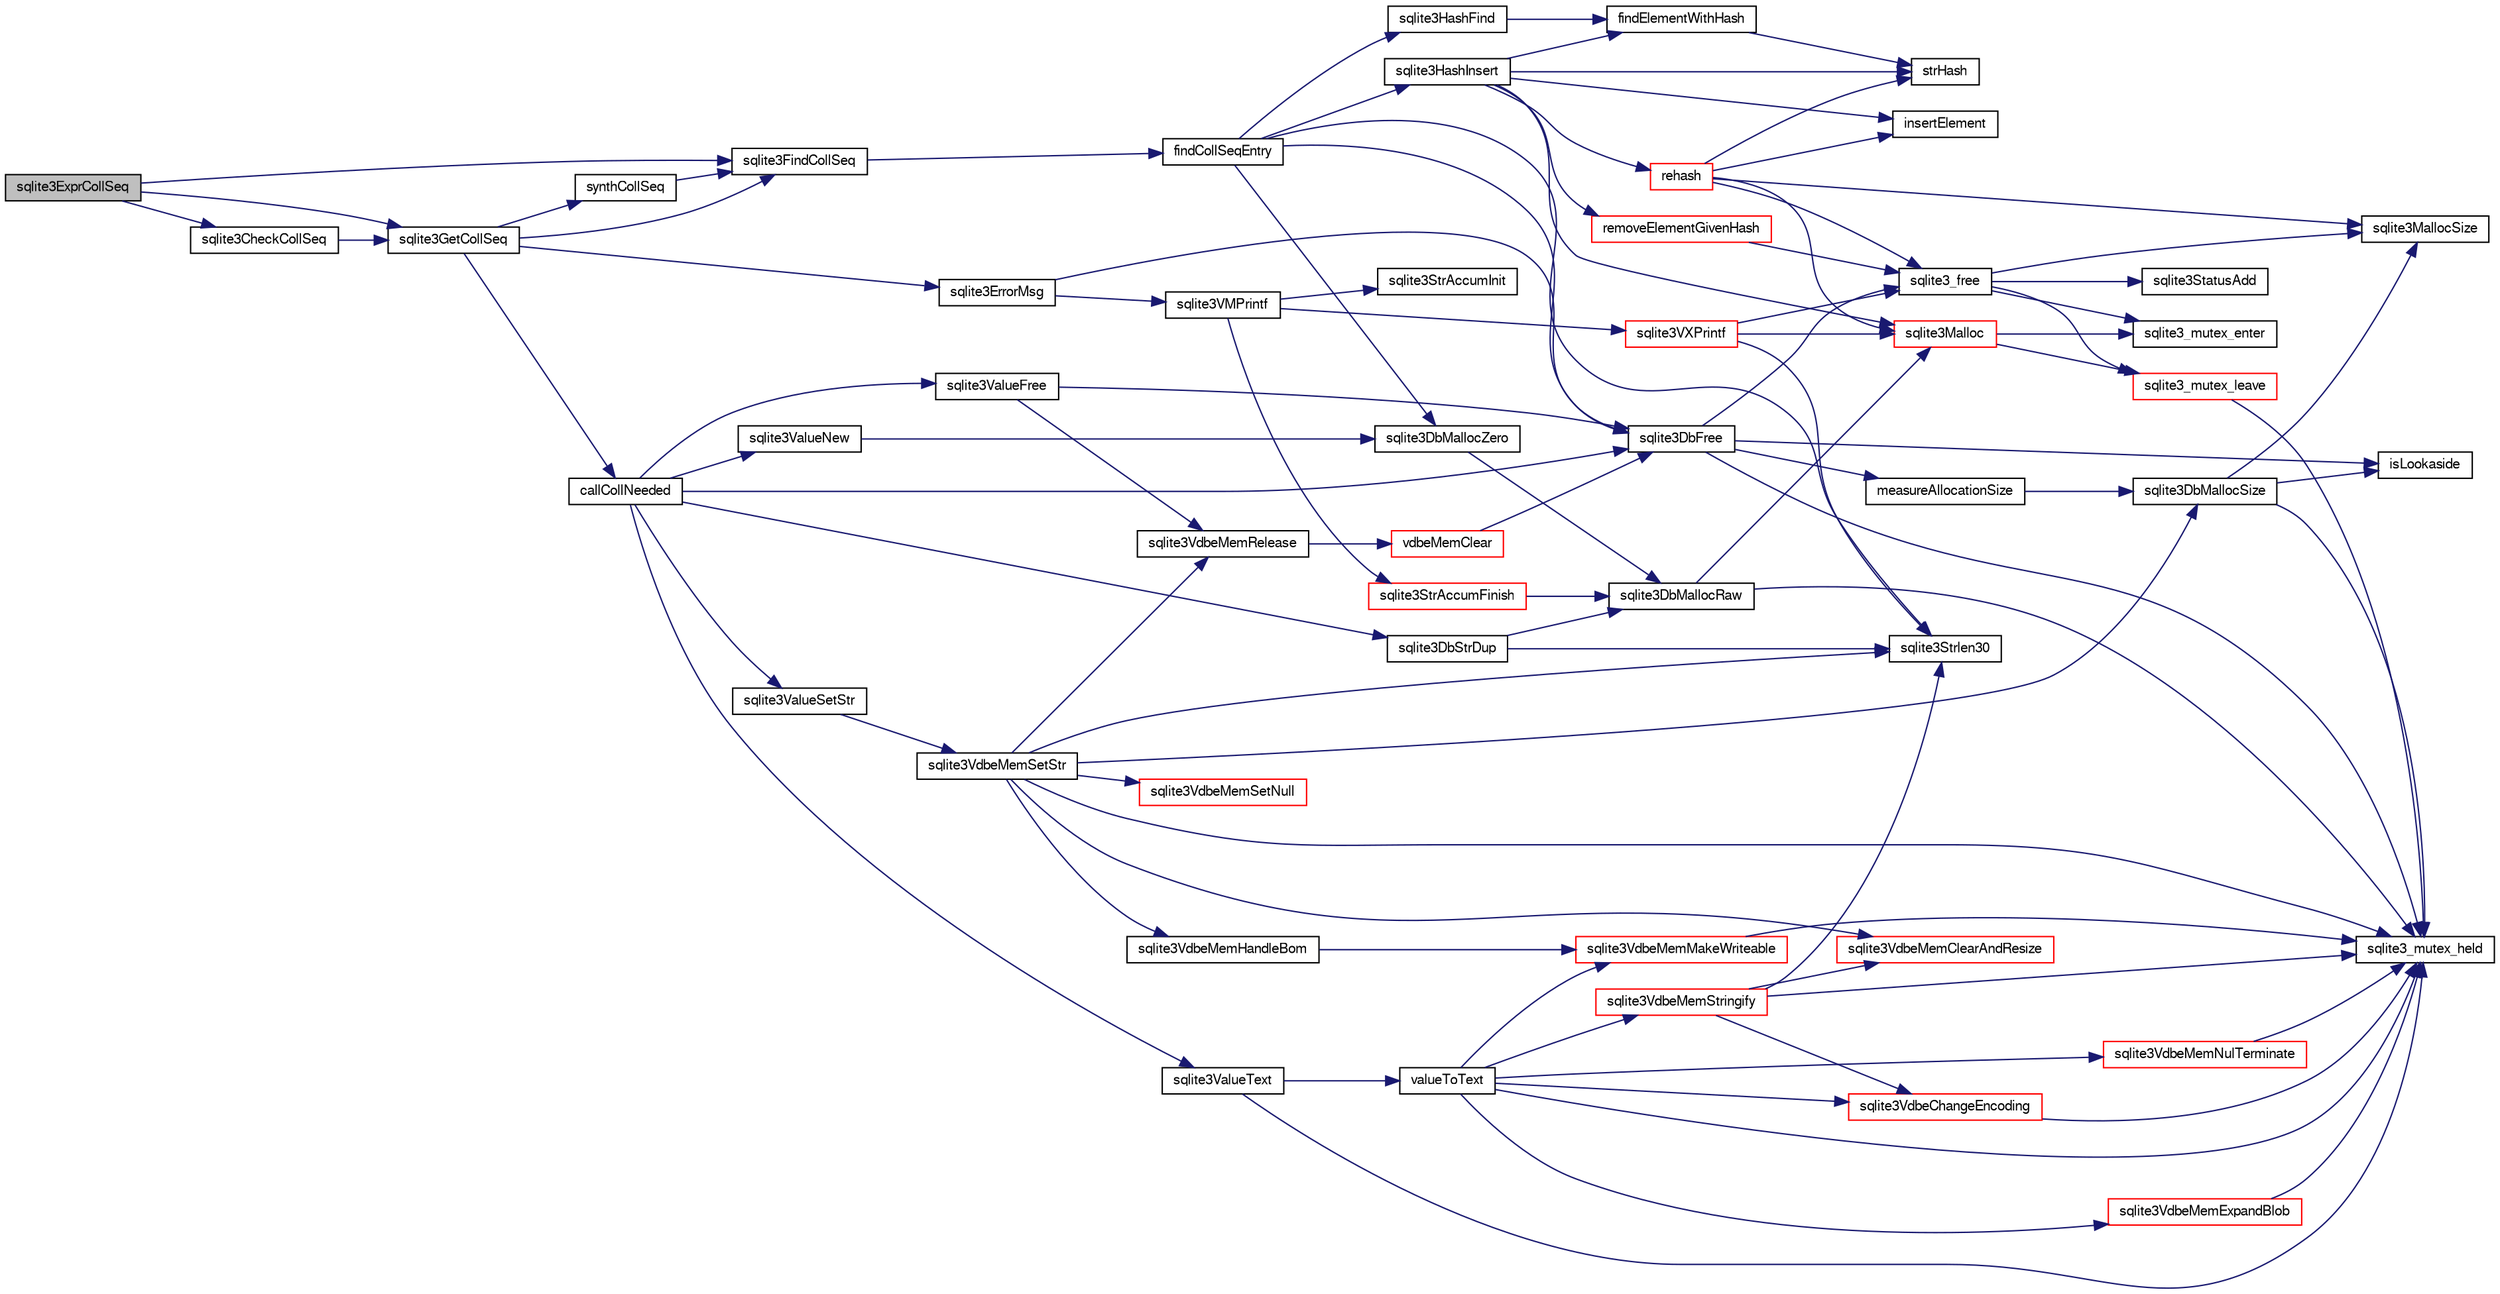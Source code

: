 digraph "sqlite3ExprCollSeq"
{
  edge [fontname="FreeSans",fontsize="10",labelfontname="FreeSans",labelfontsize="10"];
  node [fontname="FreeSans",fontsize="10",shape=record];
  rankdir="LR";
  Node527980 [label="sqlite3ExprCollSeq",height=0.2,width=0.4,color="black", fillcolor="grey75", style="filled", fontcolor="black"];
  Node527980 -> Node527981 [color="midnightblue",fontsize="10",style="solid",fontname="FreeSans"];
  Node527981 [label="sqlite3GetCollSeq",height=0.2,width=0.4,color="black", fillcolor="white", style="filled",URL="$sqlite3_8c.html#a4ed2e10e20f9616894d068c6c73c3134"];
  Node527981 -> Node527982 [color="midnightblue",fontsize="10",style="solid",fontname="FreeSans"];
  Node527982 [label="sqlite3FindCollSeq",height=0.2,width=0.4,color="black", fillcolor="white", style="filled",URL="$sqlite3_8c.html#ac4f91d39f24a6435de12698fdb16bc14"];
  Node527982 -> Node527983 [color="midnightblue",fontsize="10",style="solid",fontname="FreeSans"];
  Node527983 [label="findCollSeqEntry",height=0.2,width=0.4,color="black", fillcolor="white", style="filled",URL="$sqlite3_8c.html#aaf9ae07c81dca508e137b5880e94aa98"];
  Node527983 -> Node527984 [color="midnightblue",fontsize="10",style="solid",fontname="FreeSans"];
  Node527984 [label="sqlite3HashFind",height=0.2,width=0.4,color="black", fillcolor="white", style="filled",URL="$sqlite3_8c.html#a8ca124229470a66b4c9c141ded48e2aa"];
  Node527984 -> Node527985 [color="midnightblue",fontsize="10",style="solid",fontname="FreeSans"];
  Node527985 [label="findElementWithHash",height=0.2,width=0.4,color="black", fillcolor="white", style="filled",URL="$sqlite3_8c.html#a75c0f574fa5d51702434c6e980d57d7f"];
  Node527985 -> Node527986 [color="midnightblue",fontsize="10",style="solid",fontname="FreeSans"];
  Node527986 [label="strHash",height=0.2,width=0.4,color="black", fillcolor="white", style="filled",URL="$sqlite3_8c.html#ad7193605dadc27cf291d54e15bdd011d"];
  Node527983 -> Node527987 [color="midnightblue",fontsize="10",style="solid",fontname="FreeSans"];
  Node527987 [label="sqlite3Strlen30",height=0.2,width=0.4,color="black", fillcolor="white", style="filled",URL="$sqlite3_8c.html#a3dcd80ba41f1a308193dee74857b62a7"];
  Node527983 -> Node527988 [color="midnightblue",fontsize="10",style="solid",fontname="FreeSans"];
  Node527988 [label="sqlite3DbMallocZero",height=0.2,width=0.4,color="black", fillcolor="white", style="filled",URL="$sqlite3_8c.html#a49cfebac9d6067a03442c92af73f33e4"];
  Node527988 -> Node527989 [color="midnightblue",fontsize="10",style="solid",fontname="FreeSans"];
  Node527989 [label="sqlite3DbMallocRaw",height=0.2,width=0.4,color="black", fillcolor="white", style="filled",URL="$sqlite3_8c.html#abbe8be0cf7175e11ddc3e2218fad924e"];
  Node527989 -> Node527990 [color="midnightblue",fontsize="10",style="solid",fontname="FreeSans"];
  Node527990 [label="sqlite3_mutex_held",height=0.2,width=0.4,color="black", fillcolor="white", style="filled",URL="$sqlite3_8c.html#acf77da68932b6bc163c5e68547ecc3e7"];
  Node527989 -> Node527991 [color="midnightblue",fontsize="10",style="solid",fontname="FreeSans"];
  Node527991 [label="sqlite3Malloc",height=0.2,width=0.4,color="red", fillcolor="white", style="filled",URL="$sqlite3_8c.html#a361a2eaa846b1885f123abe46f5d8b2b"];
  Node527991 -> Node527992 [color="midnightblue",fontsize="10",style="solid",fontname="FreeSans"];
  Node527992 [label="sqlite3_mutex_enter",height=0.2,width=0.4,color="black", fillcolor="white", style="filled",URL="$sqlite3_8c.html#a1c12cde690bd89f104de5cbad12a6bf5"];
  Node527991 -> Node527997 [color="midnightblue",fontsize="10",style="solid",fontname="FreeSans"];
  Node527997 [label="sqlite3_mutex_leave",height=0.2,width=0.4,color="red", fillcolor="white", style="filled",URL="$sqlite3_8c.html#a5838d235601dbd3c1fa993555c6bcc93"];
  Node527997 -> Node527990 [color="midnightblue",fontsize="10",style="solid",fontname="FreeSans"];
  Node527983 -> Node528001 [color="midnightblue",fontsize="10",style="solid",fontname="FreeSans"];
  Node528001 [label="sqlite3HashInsert",height=0.2,width=0.4,color="black", fillcolor="white", style="filled",URL="$sqlite3_8c.html#aebbc6c13b3c139d5f3463938f441da3d"];
  Node528001 -> Node527985 [color="midnightblue",fontsize="10",style="solid",fontname="FreeSans"];
  Node528001 -> Node528002 [color="midnightblue",fontsize="10",style="solid",fontname="FreeSans"];
  Node528002 [label="removeElementGivenHash",height=0.2,width=0.4,color="red", fillcolor="white", style="filled",URL="$sqlite3_8c.html#a97ff4ac3846af0f8caf5426adfa2808a"];
  Node528002 -> Node528003 [color="midnightblue",fontsize="10",style="solid",fontname="FreeSans"];
  Node528003 [label="sqlite3_free",height=0.2,width=0.4,color="black", fillcolor="white", style="filled",URL="$sqlite3_8c.html#a6552349e36a8a691af5487999ab09519"];
  Node528003 -> Node527992 [color="midnightblue",fontsize="10",style="solid",fontname="FreeSans"];
  Node528003 -> Node528000 [color="midnightblue",fontsize="10",style="solid",fontname="FreeSans"];
  Node528000 [label="sqlite3StatusAdd",height=0.2,width=0.4,color="black", fillcolor="white", style="filled",URL="$sqlite3_8c.html#afa029f93586aeab4cc85360905dae9cd"];
  Node528003 -> Node527999 [color="midnightblue",fontsize="10",style="solid",fontname="FreeSans"];
  Node527999 [label="sqlite3MallocSize",height=0.2,width=0.4,color="black", fillcolor="white", style="filled",URL="$sqlite3_8c.html#acf5d2a5f35270bafb050bd2def576955"];
  Node528003 -> Node527997 [color="midnightblue",fontsize="10",style="solid",fontname="FreeSans"];
  Node528001 -> Node527991 [color="midnightblue",fontsize="10",style="solid",fontname="FreeSans"];
  Node528001 -> Node528005 [color="midnightblue",fontsize="10",style="solid",fontname="FreeSans"];
  Node528005 [label="rehash",height=0.2,width=0.4,color="red", fillcolor="white", style="filled",URL="$sqlite3_8c.html#a4851529638f6c7af16239ee6e2dcc628"];
  Node528005 -> Node527991 [color="midnightblue",fontsize="10",style="solid",fontname="FreeSans"];
  Node528005 -> Node528003 [color="midnightblue",fontsize="10",style="solid",fontname="FreeSans"];
  Node528005 -> Node527999 [color="midnightblue",fontsize="10",style="solid",fontname="FreeSans"];
  Node528005 -> Node527986 [color="midnightblue",fontsize="10",style="solid",fontname="FreeSans"];
  Node528005 -> Node528273 [color="midnightblue",fontsize="10",style="solid",fontname="FreeSans"];
  Node528273 [label="insertElement",height=0.2,width=0.4,color="black", fillcolor="white", style="filled",URL="$sqlite3_8c.html#a011f717fc5c46f03d78bf81b6714e0ee"];
  Node528001 -> Node527986 [color="midnightblue",fontsize="10",style="solid",fontname="FreeSans"];
  Node528001 -> Node528273 [color="midnightblue",fontsize="10",style="solid",fontname="FreeSans"];
  Node527983 -> Node528018 [color="midnightblue",fontsize="10",style="solid",fontname="FreeSans"];
  Node528018 [label="sqlite3DbFree",height=0.2,width=0.4,color="black", fillcolor="white", style="filled",URL="$sqlite3_8c.html#ac70ab821a6607b4a1b909582dc37a069"];
  Node528018 -> Node527990 [color="midnightblue",fontsize="10",style="solid",fontname="FreeSans"];
  Node528018 -> Node528019 [color="midnightblue",fontsize="10",style="solid",fontname="FreeSans"];
  Node528019 [label="measureAllocationSize",height=0.2,width=0.4,color="black", fillcolor="white", style="filled",URL="$sqlite3_8c.html#a45731e644a22fdb756e2b6337224217a"];
  Node528019 -> Node528020 [color="midnightblue",fontsize="10",style="solid",fontname="FreeSans"];
  Node528020 [label="sqlite3DbMallocSize",height=0.2,width=0.4,color="black", fillcolor="white", style="filled",URL="$sqlite3_8c.html#aa397e5a8a03495203a0767abf0a71f86"];
  Node528020 -> Node527999 [color="midnightblue",fontsize="10",style="solid",fontname="FreeSans"];
  Node528020 -> Node527990 [color="midnightblue",fontsize="10",style="solid",fontname="FreeSans"];
  Node528020 -> Node528021 [color="midnightblue",fontsize="10",style="solid",fontname="FreeSans"];
  Node528021 [label="isLookaside",height=0.2,width=0.4,color="black", fillcolor="white", style="filled",URL="$sqlite3_8c.html#a770fa05ff9717b75e16f4d968a77b897"];
  Node528018 -> Node528021 [color="midnightblue",fontsize="10",style="solid",fontname="FreeSans"];
  Node528018 -> Node528003 [color="midnightblue",fontsize="10",style="solid",fontname="FreeSans"];
  Node527981 -> Node528274 [color="midnightblue",fontsize="10",style="solid",fontname="FreeSans"];
  Node528274 [label="callCollNeeded",height=0.2,width=0.4,color="black", fillcolor="white", style="filled",URL="$sqlite3_8c.html#a4b69d70c8956d161ab4ec05d87ae1054"];
  Node528274 -> Node528275 [color="midnightblue",fontsize="10",style="solid",fontname="FreeSans"];
  Node528275 [label="sqlite3DbStrDup",height=0.2,width=0.4,color="black", fillcolor="white", style="filled",URL="$sqlite3_8c.html#a0ec4772ee6de7316ecd1e6cabb1beeef"];
  Node528275 -> Node527987 [color="midnightblue",fontsize="10",style="solid",fontname="FreeSans"];
  Node528275 -> Node527989 [color="midnightblue",fontsize="10",style="solid",fontname="FreeSans"];
  Node528274 -> Node528018 [color="midnightblue",fontsize="10",style="solid",fontname="FreeSans"];
  Node528274 -> Node528276 [color="midnightblue",fontsize="10",style="solid",fontname="FreeSans"];
  Node528276 [label="sqlite3ValueNew",height=0.2,width=0.4,color="black", fillcolor="white", style="filled",URL="$sqlite3_8c.html#ad40a378778daff2d574bec905e35828b"];
  Node528276 -> Node527988 [color="midnightblue",fontsize="10",style="solid",fontname="FreeSans"];
  Node528274 -> Node528277 [color="midnightblue",fontsize="10",style="solid",fontname="FreeSans"];
  Node528277 [label="sqlite3ValueSetStr",height=0.2,width=0.4,color="black", fillcolor="white", style="filled",URL="$sqlite3_8c.html#a1fd40749f47941ee97ff6d798e2bc67e"];
  Node528277 -> Node528110 [color="midnightblue",fontsize="10",style="solid",fontname="FreeSans"];
  Node528110 [label="sqlite3VdbeMemSetStr",height=0.2,width=0.4,color="black", fillcolor="white", style="filled",URL="$sqlite3_8c.html#a9697bec7c3b512483638ea3646191d7d"];
  Node528110 -> Node527990 [color="midnightblue",fontsize="10",style="solid",fontname="FreeSans"];
  Node528110 -> Node528089 [color="midnightblue",fontsize="10",style="solid",fontname="FreeSans"];
  Node528089 [label="sqlite3VdbeMemSetNull",height=0.2,width=0.4,color="red", fillcolor="white", style="filled",URL="$sqlite3_8c.html#ae01092c23aebaf8a3ebdf3954609b410"];
  Node528110 -> Node527987 [color="midnightblue",fontsize="10",style="solid",fontname="FreeSans"];
  Node528110 -> Node528101 [color="midnightblue",fontsize="10",style="solid",fontname="FreeSans"];
  Node528101 [label="sqlite3VdbeMemClearAndResize",height=0.2,width=0.4,color="red", fillcolor="white", style="filled",URL="$sqlite3_8c.html#add082be4aa46084ecdf023cfac898231"];
  Node528110 -> Node528096 [color="midnightblue",fontsize="10",style="solid",fontname="FreeSans"];
  Node528096 [label="sqlite3VdbeMemRelease",height=0.2,width=0.4,color="black", fillcolor="white", style="filled",URL="$sqlite3_8c.html#a90606361dbeba88159fd6ff03fcc10cc"];
  Node528096 -> Node528097 [color="midnightblue",fontsize="10",style="solid",fontname="FreeSans"];
  Node528097 [label="vdbeMemClear",height=0.2,width=0.4,color="red", fillcolor="white", style="filled",URL="$sqlite3_8c.html#a489eef6e55ad0dadf67578726b935d12"];
  Node528097 -> Node528018 [color="midnightblue",fontsize="10",style="solid",fontname="FreeSans"];
  Node528110 -> Node528020 [color="midnightblue",fontsize="10",style="solid",fontname="FreeSans"];
  Node528110 -> Node528111 [color="midnightblue",fontsize="10",style="solid",fontname="FreeSans"];
  Node528111 [label="sqlite3VdbeMemHandleBom",height=0.2,width=0.4,color="black", fillcolor="white", style="filled",URL="$sqlite3_8c.html#a8ac47607e6893715d335a0f6f4b58e3e"];
  Node528111 -> Node528095 [color="midnightblue",fontsize="10",style="solid",fontname="FreeSans"];
  Node528095 [label="sqlite3VdbeMemMakeWriteable",height=0.2,width=0.4,color="red", fillcolor="white", style="filled",URL="$sqlite3_8c.html#afabdd8032205a36c69ad191c6bbb6a34"];
  Node528095 -> Node527990 [color="midnightblue",fontsize="10",style="solid",fontname="FreeSans"];
  Node528274 -> Node528084 [color="midnightblue",fontsize="10",style="solid",fontname="FreeSans"];
  Node528084 [label="sqlite3ValueText",height=0.2,width=0.4,color="black", fillcolor="white", style="filled",URL="$sqlite3_8c.html#ad567a94e52d1adf81f4857fdba00a59b"];
  Node528084 -> Node527990 [color="midnightblue",fontsize="10",style="solid",fontname="FreeSans"];
  Node528084 -> Node528085 [color="midnightblue",fontsize="10",style="solid",fontname="FreeSans"];
  Node528085 [label="valueToText",height=0.2,width=0.4,color="black", fillcolor="white", style="filled",URL="$sqlite3_8c.html#abded1c4848e5c5901949c02af499044c"];
  Node528085 -> Node527990 [color="midnightblue",fontsize="10",style="solid",fontname="FreeSans"];
  Node528085 -> Node528086 [color="midnightblue",fontsize="10",style="solid",fontname="FreeSans"];
  Node528086 [label="sqlite3VdbeMemExpandBlob",height=0.2,width=0.4,color="red", fillcolor="white", style="filled",URL="$sqlite3_8c.html#afa1d06c05f058623f190c05aac4a5c7c"];
  Node528086 -> Node527990 [color="midnightblue",fontsize="10",style="solid",fontname="FreeSans"];
  Node528085 -> Node528093 [color="midnightblue",fontsize="10",style="solid",fontname="FreeSans"];
  Node528093 [label="sqlite3VdbeChangeEncoding",height=0.2,width=0.4,color="red", fillcolor="white", style="filled",URL="$sqlite3_8c.html#aa7cf8e488bf8cf9ec18528f52a40de31"];
  Node528093 -> Node527990 [color="midnightblue",fontsize="10",style="solid",fontname="FreeSans"];
  Node528085 -> Node528095 [color="midnightblue",fontsize="10",style="solid",fontname="FreeSans"];
  Node528085 -> Node528098 [color="midnightblue",fontsize="10",style="solid",fontname="FreeSans"];
  Node528098 [label="sqlite3VdbeMemNulTerminate",height=0.2,width=0.4,color="red", fillcolor="white", style="filled",URL="$sqlite3_8c.html#ad72ffa8a87fad7797ceeca0682df6aa3"];
  Node528098 -> Node527990 [color="midnightblue",fontsize="10",style="solid",fontname="FreeSans"];
  Node528085 -> Node528100 [color="midnightblue",fontsize="10",style="solid",fontname="FreeSans"];
  Node528100 [label="sqlite3VdbeMemStringify",height=0.2,width=0.4,color="red", fillcolor="white", style="filled",URL="$sqlite3_8c.html#aaf8a4e6bd1059297d279570e30b7680a"];
  Node528100 -> Node527990 [color="midnightblue",fontsize="10",style="solid",fontname="FreeSans"];
  Node528100 -> Node528101 [color="midnightblue",fontsize="10",style="solid",fontname="FreeSans"];
  Node528100 -> Node527987 [color="midnightblue",fontsize="10",style="solid",fontname="FreeSans"];
  Node528100 -> Node528093 [color="midnightblue",fontsize="10",style="solid",fontname="FreeSans"];
  Node528274 -> Node528278 [color="midnightblue",fontsize="10",style="solid",fontname="FreeSans"];
  Node528278 [label="sqlite3ValueFree",height=0.2,width=0.4,color="black", fillcolor="white", style="filled",URL="$sqlite3_8c.html#afeed84c3f344a833d15c7209265dc520"];
  Node528278 -> Node528096 [color="midnightblue",fontsize="10",style="solid",fontname="FreeSans"];
  Node528278 -> Node528018 [color="midnightblue",fontsize="10",style="solid",fontname="FreeSans"];
  Node527981 -> Node528279 [color="midnightblue",fontsize="10",style="solid",fontname="FreeSans"];
  Node528279 [label="synthCollSeq",height=0.2,width=0.4,color="black", fillcolor="white", style="filled",URL="$sqlite3_8c.html#ac89143f2b98a9efb9f18bb326e271063"];
  Node528279 -> Node527982 [color="midnightblue",fontsize="10",style="solid",fontname="FreeSans"];
  Node527981 -> Node528280 [color="midnightblue",fontsize="10",style="solid",fontname="FreeSans"];
  Node528280 [label="sqlite3ErrorMsg",height=0.2,width=0.4,color="black", fillcolor="white", style="filled",URL="$sqlite3_8c.html#aee2798e173651adae0f9c85469f3457d"];
  Node528280 -> Node528255 [color="midnightblue",fontsize="10",style="solid",fontname="FreeSans"];
  Node528255 [label="sqlite3VMPrintf",height=0.2,width=0.4,color="black", fillcolor="white", style="filled",URL="$sqlite3_8c.html#a05535d0982ef06fbc2ee8195ebbae689"];
  Node528255 -> Node528011 [color="midnightblue",fontsize="10",style="solid",fontname="FreeSans"];
  Node528011 [label="sqlite3StrAccumInit",height=0.2,width=0.4,color="black", fillcolor="white", style="filled",URL="$sqlite3_8c.html#aabf95e113b9d54d519cd15a56215f560"];
  Node528255 -> Node528012 [color="midnightblue",fontsize="10",style="solid",fontname="FreeSans"];
  Node528012 [label="sqlite3VXPrintf",height=0.2,width=0.4,color="red", fillcolor="white", style="filled",URL="$sqlite3_8c.html#a63c25806c9bd4a2b76f9a0eb232c6bde"];
  Node528012 -> Node527991 [color="midnightblue",fontsize="10",style="solid",fontname="FreeSans"];
  Node528012 -> Node527987 [color="midnightblue",fontsize="10",style="solid",fontname="FreeSans"];
  Node528012 -> Node528003 [color="midnightblue",fontsize="10",style="solid",fontname="FreeSans"];
  Node528255 -> Node528104 [color="midnightblue",fontsize="10",style="solid",fontname="FreeSans"];
  Node528104 [label="sqlite3StrAccumFinish",height=0.2,width=0.4,color="red", fillcolor="white", style="filled",URL="$sqlite3_8c.html#adb7f26b10ac1b847db6f000ef4c2e2ba"];
  Node528104 -> Node527989 [color="midnightblue",fontsize="10",style="solid",fontname="FreeSans"];
  Node528280 -> Node528018 [color="midnightblue",fontsize="10",style="solid",fontname="FreeSans"];
  Node527980 -> Node527982 [color="midnightblue",fontsize="10",style="solid",fontname="FreeSans"];
  Node527980 -> Node528281 [color="midnightblue",fontsize="10",style="solid",fontname="FreeSans"];
  Node528281 [label="sqlite3CheckCollSeq",height=0.2,width=0.4,color="black", fillcolor="white", style="filled",URL="$sqlite3_8c.html#aaf12fc8e392ea73879ac89207623d813"];
  Node528281 -> Node527981 [color="midnightblue",fontsize="10",style="solid",fontname="FreeSans"];
}
